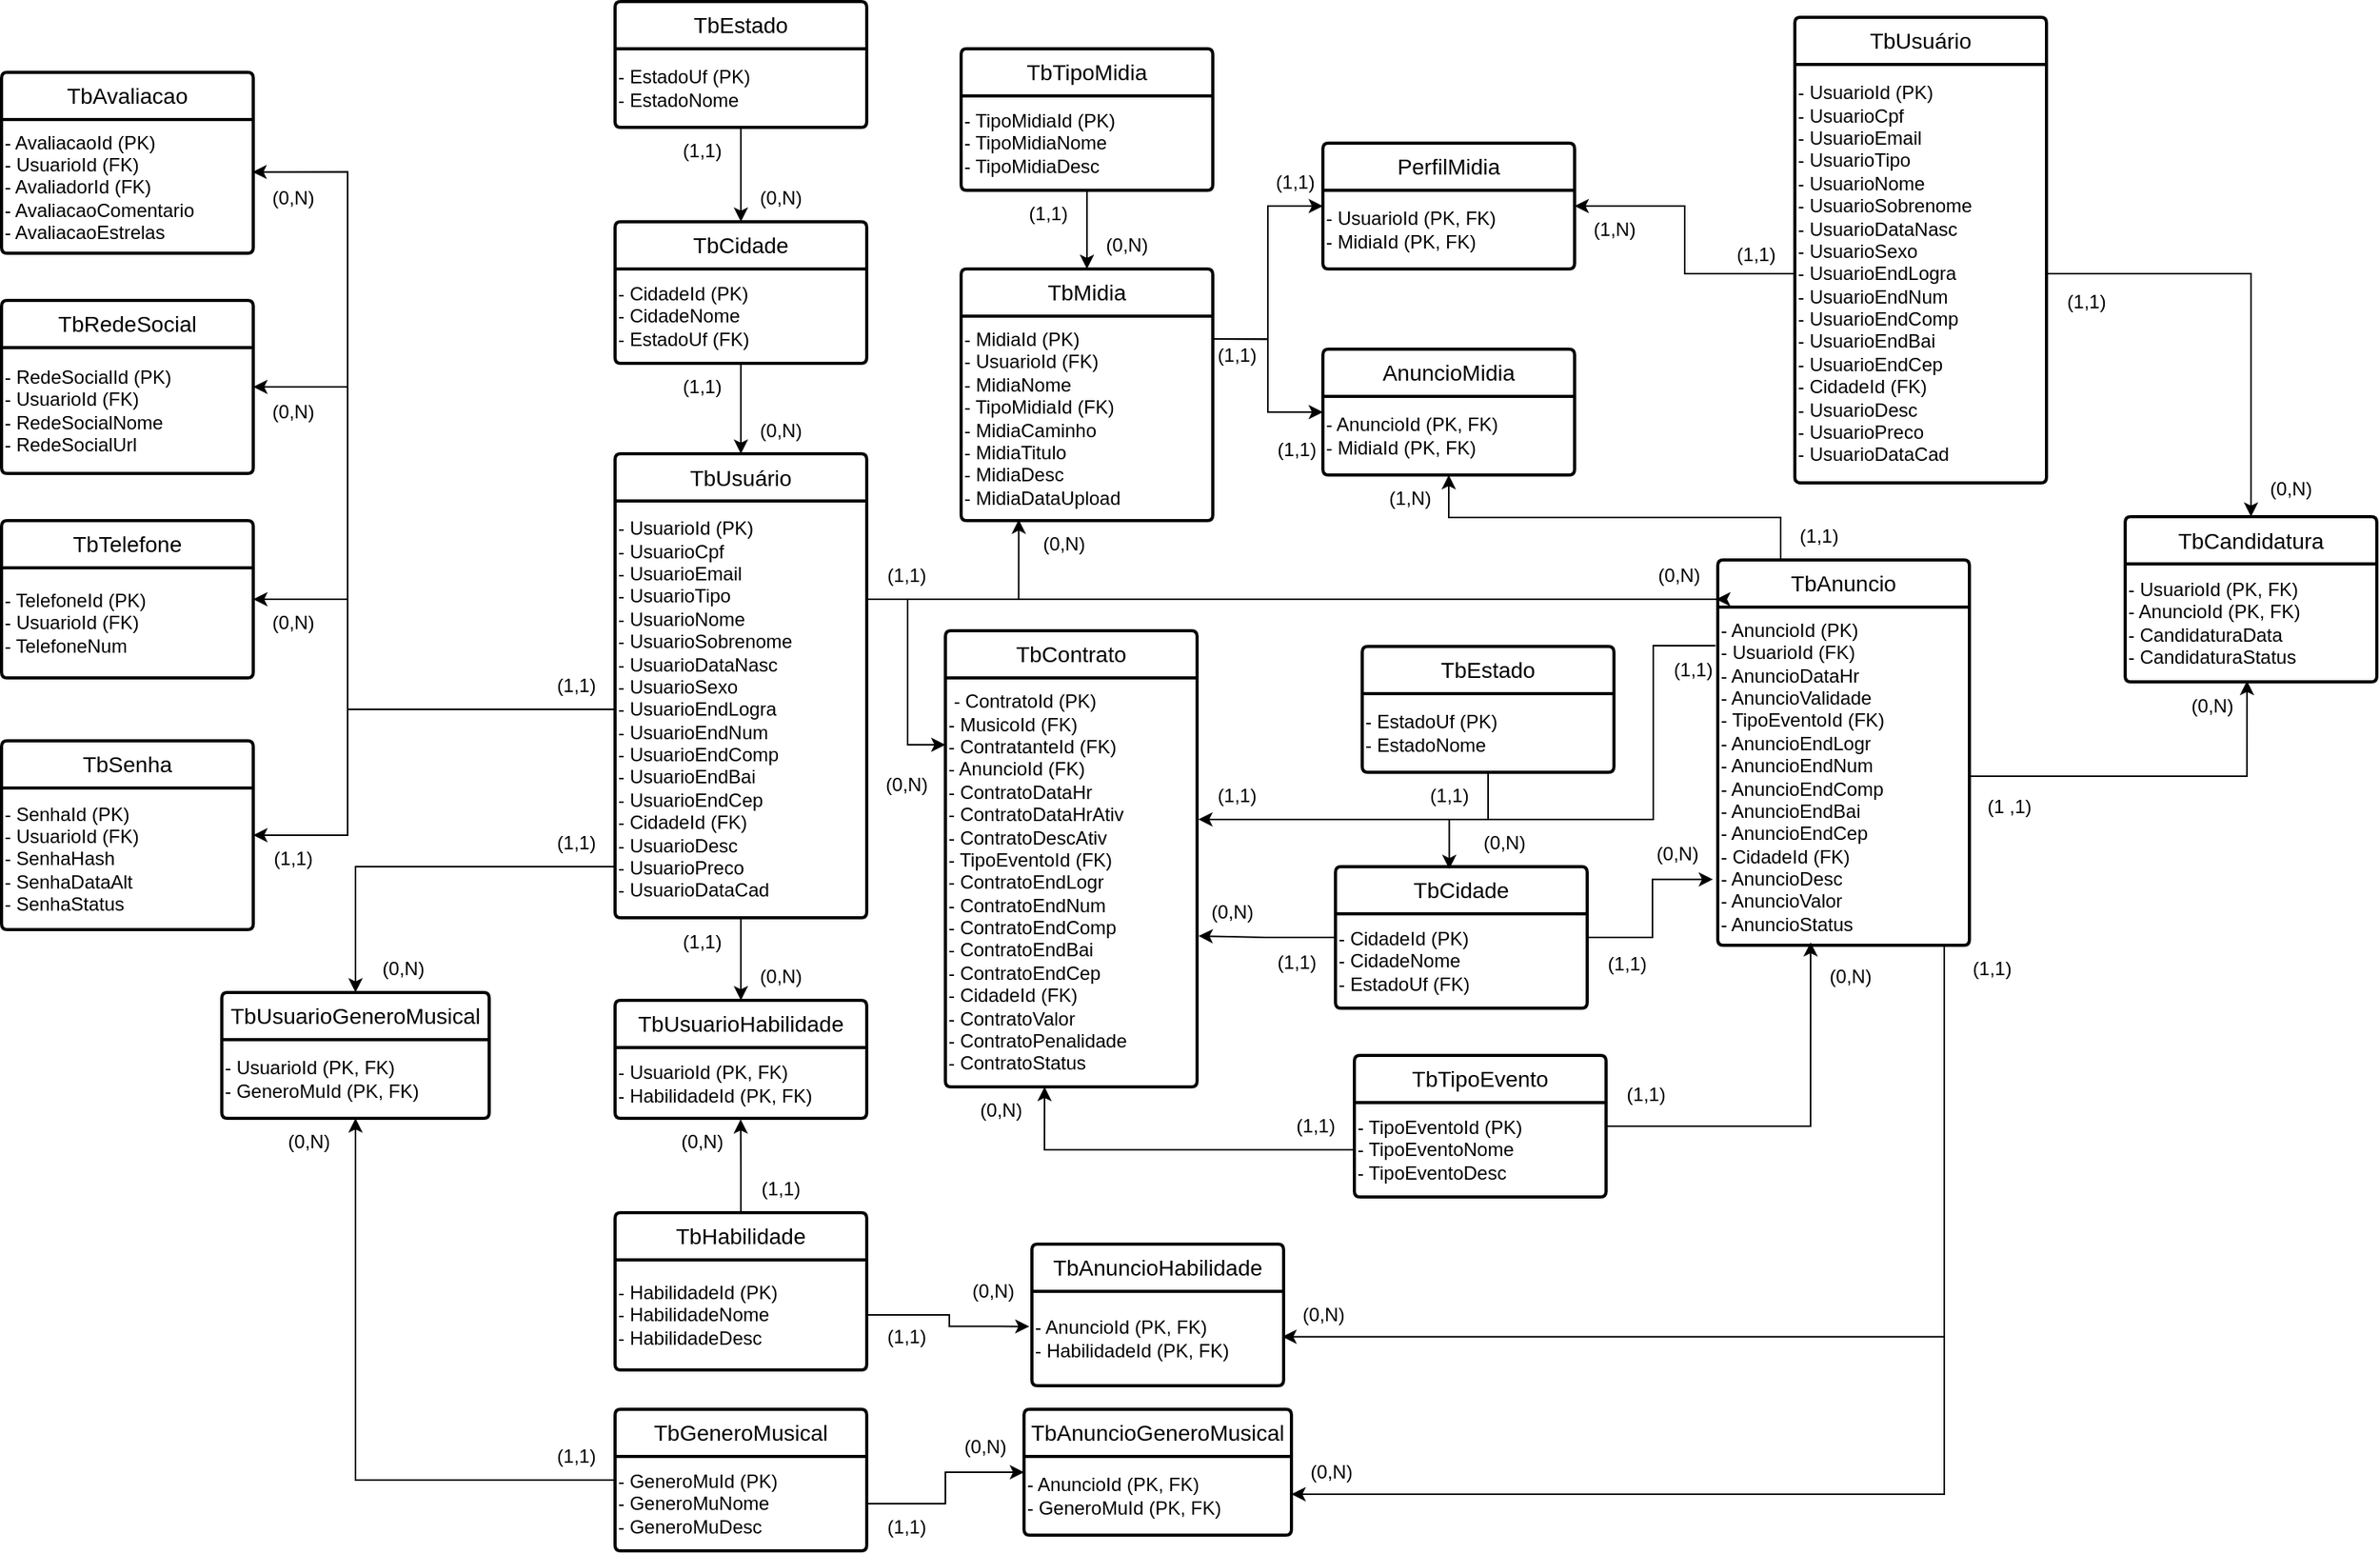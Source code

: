 <mxfile version="24.7.17">
  <diagram id="C5RBs43oDa-KdzZeNtuy" name="Page-1">
    <mxGraphModel dx="2780" dy="1218" grid="1" gridSize="10" guides="1" tooltips="1" connect="1" arrows="1" fold="1" page="1" pageScale="1" pageWidth="827" pageHeight="1169" math="0" shadow="0">
      <root>
        <mxCell id="WIyWlLk6GJQsqaUBKTNV-0" />
        <mxCell id="WIyWlLk6GJQsqaUBKTNV-1" parent="WIyWlLk6GJQsqaUBKTNV-0" />
        <mxCell id="g0T9W5ghNMHpebIkajyG-19" style="edgeStyle=orthogonalEdgeStyle;rounded=0;orthogonalLoop=1;jettySize=auto;html=1;entryX=1;entryY=0.5;entryDx=0;entryDy=0;" parent="WIyWlLk6GJQsqaUBKTNV-1" source="g0T9W5ghNMHpebIkajyG-0" target="g0T9W5ghNMHpebIkajyG-6" edge="1">
          <mxGeometry relative="1" as="geometry">
            <Array as="points">
              <mxPoint x="290" y="460" />
              <mxPoint x="290" y="255" />
            </Array>
          </mxGeometry>
        </mxCell>
        <mxCell id="g0T9W5ghNMHpebIkajyG-20" style="edgeStyle=orthogonalEdgeStyle;rounded=0;orthogonalLoop=1;jettySize=auto;html=1;entryX=1;entryY=0.5;entryDx=0;entryDy=0;" parent="WIyWlLk6GJQsqaUBKTNV-1" source="g0T9W5ghNMHpebIkajyG-0" target="g0T9W5ghNMHpebIkajyG-5" edge="1">
          <mxGeometry relative="1" as="geometry">
            <Array as="points">
              <mxPoint x="290" y="460" />
              <mxPoint x="290" y="390" />
            </Array>
          </mxGeometry>
        </mxCell>
        <mxCell id="g0T9W5ghNMHpebIkajyG-21" style="edgeStyle=orthogonalEdgeStyle;rounded=0;orthogonalLoop=1;jettySize=auto;html=1;entryX=1;entryY=0.5;entryDx=0;entryDy=0;" parent="WIyWlLk6GJQsqaUBKTNV-1" source="g0T9W5ghNMHpebIkajyG-0" target="g0T9W5ghNMHpebIkajyG-7" edge="1">
          <mxGeometry relative="1" as="geometry">
            <Array as="points">
              <mxPoint x="290" y="460" />
              <mxPoint x="290" y="540" />
            </Array>
          </mxGeometry>
        </mxCell>
        <mxCell id="g0T9W5ghNMHpebIkajyG-0" value="TbUsuário" style="swimlane;childLayout=stackLayout;horizontal=1;startSize=30;horizontalStack=0;rounded=1;fontSize=14;fontStyle=0;strokeWidth=2;resizeParent=0;resizeLast=1;shadow=0;dashed=0;align=center;arcSize=4;whiteSpace=wrap;html=1;" parent="WIyWlLk6GJQsqaUBKTNV-1" vertex="1">
          <mxGeometry x="460" y="297.5" width="160" height="295" as="geometry" />
        </mxCell>
        <mxCell id="g0T9W5ghNMHpebIkajyG-48" value="- UsuarioId (PK)&lt;div&gt;- UsuarioCpf&amp;nbsp;&lt;/div&gt;&lt;div&gt;- UsuarioEmail&lt;/div&gt;&lt;div&gt;- UsuarioTipo&lt;/div&gt;&lt;div&gt;- UsuarioNome&lt;/div&gt;&lt;div&gt;- UsuarioSobrenome&lt;/div&gt;&lt;div&gt;- UsuarioDataNasc&lt;/div&gt;&lt;div&gt;- UsuarioSexo&lt;/div&gt;&lt;div&gt;- UsuarioEndLogra&lt;/div&gt;&lt;div&gt;- UsuarioEndNum&lt;/div&gt;&lt;div&gt;- UsuarioEndComp&lt;/div&gt;&lt;div&gt;- UsuarioEndBai&lt;/div&gt;&lt;div&gt;- UsuarioEndCep&lt;/div&gt;&lt;div&gt;- CidadeId (FK)&lt;/div&gt;&lt;div&gt;- UsuarioDesc&lt;/div&gt;&lt;div&gt;- UsuarioPreco&lt;/div&gt;&lt;div&gt;- UsuarioDataCad&lt;/div&gt;" style="text;html=1;align=left;verticalAlign=middle;resizable=0;points=[];autosize=1;strokeColor=none;fillColor=none;" parent="g0T9W5ghNMHpebIkajyG-0" vertex="1">
          <mxGeometry y="30" width="160" height="265" as="geometry" />
        </mxCell>
        <mxCell id="g0T9W5ghNMHpebIkajyG-23" style="edgeStyle=orthogonalEdgeStyle;rounded=0;orthogonalLoop=1;jettySize=auto;html=1;entryX=0.5;entryY=0;entryDx=0;entryDy=0;" parent="WIyWlLk6GJQsqaUBKTNV-1" source="g0T9W5ghNMHpebIkajyG-3" target="g0T9W5ghNMHpebIkajyG-0" edge="1">
          <mxGeometry relative="1" as="geometry" />
        </mxCell>
        <mxCell id="g0T9W5ghNMHpebIkajyG-3" value="TbCidade" style="swimlane;childLayout=stackLayout;horizontal=1;startSize=30;horizontalStack=0;rounded=1;fontSize=14;fontStyle=0;strokeWidth=2;resizeParent=0;resizeLast=1;shadow=0;dashed=0;align=center;arcSize=4;whiteSpace=wrap;html=1;" parent="WIyWlLk6GJQsqaUBKTNV-1" vertex="1">
          <mxGeometry x="460" y="150" width="160" height="90" as="geometry" />
        </mxCell>
        <mxCell id="g0T9W5ghNMHpebIkajyG-50" value="- CidadeId (PK)&lt;div&gt;- CidadeNome&lt;/div&gt;&lt;div&gt;- EstadoUf (FK)&lt;/div&gt;" style="text;html=1;align=left;verticalAlign=middle;resizable=0;points=[];autosize=1;strokeColor=none;fillColor=none;" parent="g0T9W5ghNMHpebIkajyG-3" vertex="1">
          <mxGeometry y="30" width="160" height="60" as="geometry" />
        </mxCell>
        <mxCell id="g0T9W5ghNMHpebIkajyG-24" style="edgeStyle=orthogonalEdgeStyle;rounded=0;orthogonalLoop=1;jettySize=auto;html=1;entryX=0.5;entryY=0;entryDx=0;entryDy=0;" parent="WIyWlLk6GJQsqaUBKTNV-1" source="g0T9W5ghNMHpebIkajyG-4" target="g0T9W5ghNMHpebIkajyG-3" edge="1">
          <mxGeometry relative="1" as="geometry" />
        </mxCell>
        <mxCell id="g0T9W5ghNMHpebIkajyG-4" value="TbEstado" style="swimlane;childLayout=stackLayout;horizontal=1;startSize=30;horizontalStack=0;rounded=1;fontSize=14;fontStyle=0;strokeWidth=2;resizeParent=0;resizeLast=1;shadow=0;dashed=0;align=center;arcSize=4;whiteSpace=wrap;html=1;" parent="WIyWlLk6GJQsqaUBKTNV-1" vertex="1">
          <mxGeometry x="460" y="10" width="160" height="80" as="geometry" />
        </mxCell>
        <mxCell id="g0T9W5ghNMHpebIkajyG-49" value="- EstadoUf (PK)&lt;div&gt;- EstadoNome&lt;/div&gt;" style="text;html=1;align=left;verticalAlign=middle;resizable=0;points=[];autosize=1;strokeColor=none;fillColor=none;" parent="g0T9W5ghNMHpebIkajyG-4" vertex="1">
          <mxGeometry y="30" width="160" height="50" as="geometry" />
        </mxCell>
        <mxCell id="g0T9W5ghNMHpebIkajyG-5" value="TbTelefone" style="swimlane;childLayout=stackLayout;horizontal=1;startSize=30;horizontalStack=0;rounded=1;fontSize=14;fontStyle=0;strokeWidth=2;resizeParent=0;resizeLast=1;shadow=0;dashed=0;align=center;arcSize=4;whiteSpace=wrap;html=1;" parent="WIyWlLk6GJQsqaUBKTNV-1" vertex="1">
          <mxGeometry x="70" y="340" width="160" height="100" as="geometry" />
        </mxCell>
        <mxCell id="g0T9W5ghNMHpebIkajyG-52" value="- TelefoneId (PK)&lt;div&gt;- UsuarioId (FK)&lt;/div&gt;&lt;div&gt;- TelefoneNum&lt;/div&gt;" style="text;html=1;align=left;verticalAlign=middle;resizable=0;points=[];autosize=1;strokeColor=none;fillColor=none;" parent="g0T9W5ghNMHpebIkajyG-5" vertex="1">
          <mxGeometry y="30" width="160" height="70" as="geometry" />
        </mxCell>
        <mxCell id="g0T9W5ghNMHpebIkajyG-6" value="TbRedeSocial" style="swimlane;childLayout=stackLayout;horizontal=1;startSize=30;horizontalStack=0;rounded=1;fontSize=14;fontStyle=0;strokeWidth=2;resizeParent=0;resizeLast=1;shadow=0;dashed=0;align=center;arcSize=4;whiteSpace=wrap;html=1;" parent="WIyWlLk6GJQsqaUBKTNV-1" vertex="1">
          <mxGeometry x="70" y="200" width="160" height="110" as="geometry" />
        </mxCell>
        <mxCell id="g0T9W5ghNMHpebIkajyG-53" value="- RedeSocialId (PK)&lt;div&gt;- UsuarioId (FK)&lt;/div&gt;&lt;div&gt;- RedeSocialNome&lt;/div&gt;&lt;div&gt;- RedeSocialUrl&lt;/div&gt;" style="text;html=1;align=left;verticalAlign=middle;resizable=0;points=[];autosize=1;strokeColor=none;fillColor=none;" parent="g0T9W5ghNMHpebIkajyG-6" vertex="1">
          <mxGeometry y="30" width="160" height="80" as="geometry" />
        </mxCell>
        <mxCell id="g0T9W5ghNMHpebIkajyG-7" value="TbSenha" style="swimlane;childLayout=stackLayout;horizontal=1;startSize=30;horizontalStack=0;rounded=1;fontSize=14;fontStyle=0;strokeWidth=2;resizeParent=0;resizeLast=1;shadow=0;dashed=0;align=center;arcSize=4;whiteSpace=wrap;html=1;" parent="WIyWlLk6GJQsqaUBKTNV-1" vertex="1">
          <mxGeometry x="70" y="480" width="160" height="120" as="geometry" />
        </mxCell>
        <mxCell id="g0T9W5ghNMHpebIkajyG-51" value="- SenhaId (PK)&lt;div&gt;- UsuarioId (FK)&lt;/div&gt;&lt;div&gt;- SenhaHash&lt;/div&gt;&lt;div&gt;- SenhaDataAlt&lt;/div&gt;&lt;div&gt;- SenhaStatus&lt;/div&gt;" style="text;html=1;align=left;verticalAlign=middle;resizable=0;points=[];autosize=1;strokeColor=none;fillColor=none;" parent="g0T9W5ghNMHpebIkajyG-7" vertex="1">
          <mxGeometry y="30" width="160" height="90" as="geometry" />
        </mxCell>
        <mxCell id="g0T9W5ghNMHpebIkajyG-8" value="TbHabilidade" style="swimlane;childLayout=stackLayout;horizontal=1;startSize=30;horizontalStack=0;rounded=1;fontSize=14;fontStyle=0;strokeWidth=2;resizeParent=0;resizeLast=1;shadow=0;dashed=0;align=center;arcSize=4;whiteSpace=wrap;html=1;" parent="WIyWlLk6GJQsqaUBKTNV-1" vertex="1">
          <mxGeometry x="460" y="780" width="160" height="100" as="geometry" />
        </mxCell>
        <mxCell id="g0T9W5ghNMHpebIkajyG-54" value="- HabilidadeId (PK)&lt;div&gt;- HabilidadeNome&lt;/div&gt;&lt;div&gt;- HabilidadeDesc&lt;/div&gt;" style="text;html=1;align=left;verticalAlign=middle;resizable=0;points=[];autosize=1;strokeColor=none;fillColor=none;" parent="g0T9W5ghNMHpebIkajyG-8" vertex="1">
          <mxGeometry y="30" width="160" height="70" as="geometry" />
        </mxCell>
        <mxCell id="g0T9W5ghNMHpebIkajyG-9" value="TbUsuarioHabilidade" style="swimlane;childLayout=stackLayout;horizontal=1;startSize=30;horizontalStack=0;rounded=1;fontSize=14;fontStyle=0;strokeWidth=2;resizeParent=0;resizeLast=1;shadow=0;dashed=0;align=center;arcSize=4;whiteSpace=wrap;html=1;" parent="WIyWlLk6GJQsqaUBKTNV-1" vertex="1">
          <mxGeometry x="460" y="645" width="160" height="75" as="geometry" />
        </mxCell>
        <mxCell id="g0T9W5ghNMHpebIkajyG-55" value="- UsuarioId (PK, FK)&lt;div&gt;- HabilidadeId (PK, FK)&lt;/div&gt;" style="text;html=1;align=left;verticalAlign=middle;resizable=0;points=[];autosize=1;strokeColor=none;fillColor=none;" parent="g0T9W5ghNMHpebIkajyG-9" vertex="1">
          <mxGeometry y="30" width="160" height="45" as="geometry" />
        </mxCell>
        <mxCell id="g0T9W5ghNMHpebIkajyG-10" value="TbUsuarioGeneroMusical" style="swimlane;childLayout=stackLayout;horizontal=1;startSize=30;horizontalStack=0;rounded=1;fontSize=14;fontStyle=0;strokeWidth=2;resizeParent=0;resizeLast=1;shadow=0;dashed=0;align=center;arcSize=4;whiteSpace=wrap;html=1;" parent="WIyWlLk6GJQsqaUBKTNV-1" vertex="1">
          <mxGeometry x="210" y="640" width="170" height="80" as="geometry" />
        </mxCell>
        <mxCell id="g0T9W5ghNMHpebIkajyG-58" value="- UsuarioId (PK, FK)&lt;div&gt;- GeneroMuId (PK, FK)&lt;/div&gt;" style="text;html=1;align=left;verticalAlign=middle;resizable=0;points=[];autosize=1;strokeColor=none;fillColor=none;" parent="g0T9W5ghNMHpebIkajyG-10" vertex="1">
          <mxGeometry y="30" width="170" height="50" as="geometry" />
        </mxCell>
        <mxCell id="g0T9W5ghNMHpebIkajyG-32" style="edgeStyle=orthogonalEdgeStyle;rounded=0;orthogonalLoop=1;jettySize=auto;html=1;entryX=0.5;entryY=1;entryDx=0;entryDy=0;" parent="WIyWlLk6GJQsqaUBKTNV-1" source="g0T9W5ghNMHpebIkajyG-12" target="g0T9W5ghNMHpebIkajyG-10" edge="1">
          <mxGeometry relative="1" as="geometry" />
        </mxCell>
        <mxCell id="g0T9W5ghNMHpebIkajyG-12" value="TbGeneroMusical" style="swimlane;childLayout=stackLayout;horizontal=1;startSize=30;horizontalStack=0;rounded=1;fontSize=14;fontStyle=0;strokeWidth=2;resizeParent=0;resizeLast=1;shadow=0;dashed=0;align=center;arcSize=4;whiteSpace=wrap;html=1;" parent="WIyWlLk6GJQsqaUBKTNV-1" vertex="1">
          <mxGeometry x="460" y="905" width="160" height="90" as="geometry" />
        </mxCell>
        <mxCell id="g0T9W5ghNMHpebIkajyG-57" value="- GeneroMuId (PK)&lt;div&gt;- GeneroMuNome&lt;/div&gt;&lt;div&gt;- GeneroMuDesc&lt;/div&gt;" style="text;html=1;align=left;verticalAlign=middle;resizable=0;points=[];autosize=1;strokeColor=none;fillColor=none;" parent="g0T9W5ghNMHpebIkajyG-12" vertex="1">
          <mxGeometry y="30" width="160" height="60" as="geometry" />
        </mxCell>
        <mxCell id="g0T9W5ghNMHpebIkajyG-27" style="edgeStyle=orthogonalEdgeStyle;rounded=0;orthogonalLoop=1;jettySize=auto;html=1;entryX=0.5;entryY=1;entryDx=0;entryDy=0;exitX=0.25;exitY=0;exitDx=0;exitDy=0;" parent="WIyWlLk6GJQsqaUBKTNV-1" source="g0T9W5ghNMHpebIkajyG-13" target="g0T9W5ghNMHpebIkajyG-18" edge="1">
          <mxGeometry relative="1" as="geometry" />
        </mxCell>
        <mxCell id="g0T9W5ghNMHpebIkajyG-13" value="TbAnuncio" style="swimlane;childLayout=stackLayout;horizontal=1;startSize=30;horizontalStack=0;rounded=1;fontSize=14;fontStyle=0;strokeWidth=2;resizeParent=0;resizeLast=1;shadow=0;dashed=0;align=center;arcSize=4;whiteSpace=wrap;html=1;" parent="WIyWlLk6GJQsqaUBKTNV-1" vertex="1">
          <mxGeometry x="1161" y="365" width="160" height="245" as="geometry" />
        </mxCell>
        <mxCell id="g0T9W5ghNMHpebIkajyG-61" value="- AnuncioId (PK)&lt;div&gt;- UsuarioId (FK)&lt;/div&gt;&lt;div&gt;- AnuncioDataHr&lt;/div&gt;&lt;div&gt;- AnuncioValidade&lt;/div&gt;&lt;div&gt;- TipoEventoId (FK)&lt;/div&gt;&lt;div&gt;- AnuncioEndLogr&lt;/div&gt;&lt;div&gt;- AnuncioEndNum&lt;/div&gt;&lt;div&gt;- AnuncioEndComp&lt;/div&gt;&lt;div&gt;- AnuncioEndBai&lt;/div&gt;&lt;div&gt;- AnuncioEndCep&lt;/div&gt;&lt;div&gt;- CidadeId (FK)&lt;/div&gt;&lt;div&gt;- AnuncioDesc&lt;/div&gt;&lt;div&gt;- AnuncioValor&lt;/div&gt;&lt;div&gt;- AnuncioStatus&lt;/div&gt;" style="text;html=1;align=left;verticalAlign=middle;resizable=0;points=[];autosize=1;strokeColor=none;fillColor=none;" parent="g0T9W5ghNMHpebIkajyG-13" vertex="1">
          <mxGeometry y="30" width="160" height="215" as="geometry" />
        </mxCell>
        <mxCell id="g0T9W5ghNMHpebIkajyG-15" value="TbTipoEvento" style="swimlane;childLayout=stackLayout;horizontal=1;startSize=30;horizontalStack=0;rounded=1;fontSize=14;fontStyle=0;strokeWidth=2;resizeParent=0;resizeLast=1;shadow=0;dashed=0;align=center;arcSize=4;whiteSpace=wrap;html=1;" parent="WIyWlLk6GJQsqaUBKTNV-1" vertex="1">
          <mxGeometry x="930" y="680" width="160" height="90" as="geometry" />
        </mxCell>
        <mxCell id="g0T9W5ghNMHpebIkajyG-60" value="- TipoEventoId (PK)&lt;div&gt;- TipoEventoNome&lt;/div&gt;&lt;div&gt;- TipoEventoDesc&amp;nbsp;&lt;/div&gt;" style="text;html=1;align=left;verticalAlign=middle;resizable=0;points=[];autosize=1;strokeColor=none;fillColor=none;" parent="g0T9W5ghNMHpebIkajyG-15" vertex="1">
          <mxGeometry y="30" width="160" height="60" as="geometry" />
        </mxCell>
        <mxCell id="g0T9W5ghNMHpebIkajyG-28" style="edgeStyle=orthogonalEdgeStyle;rounded=0;orthogonalLoop=1;jettySize=auto;html=1;entryX=0;entryY=0.5;entryDx=0;entryDy=0;exitX=1.002;exitY=0.112;exitDx=0;exitDy=0;exitPerimeter=0;" parent="WIyWlLk6GJQsqaUBKTNV-1" source="g0T9W5ghNMHpebIkajyG-90" target="g0T9W5ghNMHpebIkajyG-17" edge="1">
          <mxGeometry relative="1" as="geometry" />
        </mxCell>
        <mxCell id="g0T9W5ghNMHpebIkajyG-29" style="edgeStyle=orthogonalEdgeStyle;rounded=0;orthogonalLoop=1;jettySize=auto;html=1;entryX=0;entryY=0.5;entryDx=0;entryDy=0;exitX=0.995;exitY=0.112;exitDx=0;exitDy=0;exitPerimeter=0;" parent="WIyWlLk6GJQsqaUBKTNV-1" source="g0T9W5ghNMHpebIkajyG-90" target="g0T9W5ghNMHpebIkajyG-18" edge="1">
          <mxGeometry relative="1" as="geometry" />
        </mxCell>
        <mxCell id="g0T9W5ghNMHpebIkajyG-16" value="TbMidia" style="swimlane;childLayout=stackLayout;horizontal=1;startSize=30;horizontalStack=0;rounded=1;fontSize=14;fontStyle=0;strokeWidth=2;resizeParent=0;resizeLast=1;shadow=0;dashed=0;align=center;arcSize=4;whiteSpace=wrap;html=1;" parent="WIyWlLk6GJQsqaUBKTNV-1" vertex="1">
          <mxGeometry x="680" y="180" width="160" height="160" as="geometry" />
        </mxCell>
        <mxCell id="g0T9W5ghNMHpebIkajyG-90" value="- MidiaId (PK)&lt;div&gt;- UsuarioId (FK)&lt;br&gt;&lt;div&gt;- MidiaNome&lt;/div&gt;&lt;div&gt;- TipoMidiaId (FK)&lt;/div&gt;&lt;div&gt;- MidiaCaminho&lt;/div&gt;&lt;div&gt;- MidiaTitulo&lt;/div&gt;&lt;div&gt;- MidiaDesc&lt;/div&gt;&lt;div&gt;- MidiaDataUpload&lt;/div&gt;&lt;/div&gt;" style="text;html=1;align=left;verticalAlign=middle;resizable=0;points=[];autosize=1;strokeColor=none;fillColor=none;" parent="g0T9W5ghNMHpebIkajyG-16" vertex="1">
          <mxGeometry y="30" width="160" height="130" as="geometry" />
        </mxCell>
        <mxCell id="g0T9W5ghNMHpebIkajyG-17" value="PerfilMidia" style="swimlane;childLayout=stackLayout;horizontal=1;startSize=30;horizontalStack=0;rounded=1;fontSize=14;fontStyle=0;strokeWidth=2;resizeParent=0;resizeLast=1;shadow=0;dashed=0;align=center;arcSize=4;whiteSpace=wrap;html=1;" parent="WIyWlLk6GJQsqaUBKTNV-1" vertex="1">
          <mxGeometry x="910" y="100" width="160" height="80" as="geometry" />
        </mxCell>
        <mxCell id="g0T9W5ghNMHpebIkajyG-97" value="- UsuarioId (PK, FK)&lt;div&gt;- MidiaId (PK, FK)&lt;/div&gt;" style="text;html=1;align=left;verticalAlign=middle;resizable=0;points=[];autosize=1;strokeColor=none;fillColor=none;" parent="g0T9W5ghNMHpebIkajyG-17" vertex="1">
          <mxGeometry y="30" width="160" height="50" as="geometry" />
        </mxCell>
        <mxCell id="g0T9W5ghNMHpebIkajyG-18" value="AnuncioMidia" style="swimlane;childLayout=stackLayout;horizontal=1;startSize=30;horizontalStack=0;rounded=1;fontSize=14;fontStyle=0;strokeWidth=2;resizeParent=0;resizeLast=1;shadow=0;dashed=0;align=center;arcSize=4;whiteSpace=wrap;html=1;" parent="WIyWlLk6GJQsqaUBKTNV-1" vertex="1">
          <mxGeometry x="910" y="231" width="160" height="80" as="geometry" />
        </mxCell>
        <mxCell id="g0T9W5ghNMHpebIkajyG-98" value="- AnuncioId (PK, FK)&lt;div&gt;- MidiaId (PK, FK)&lt;/div&gt;" style="text;html=1;align=left;verticalAlign=middle;resizable=0;points=[];autosize=1;strokeColor=none;fillColor=none;" parent="g0T9W5ghNMHpebIkajyG-18" vertex="1">
          <mxGeometry y="30" width="160" height="50" as="geometry" />
        </mxCell>
        <mxCell id="g0T9W5ghNMHpebIkajyG-66" value="TbAnuncioHabilidade" style="swimlane;childLayout=stackLayout;horizontal=1;startSize=30;horizontalStack=0;rounded=1;fontSize=14;fontStyle=0;strokeWidth=2;resizeParent=0;resizeLast=1;shadow=0;dashed=0;align=center;arcSize=4;whiteSpace=wrap;html=1;" parent="WIyWlLk6GJQsqaUBKTNV-1" vertex="1">
          <mxGeometry x="725" y="800" width="160" height="90" as="geometry" />
        </mxCell>
        <mxCell id="g0T9W5ghNMHpebIkajyG-67" value="- AnuncioId (PK, FK)&lt;div&gt;- HabilidadeId (PK, FK)&lt;/div&gt;" style="text;html=1;align=left;verticalAlign=middle;resizable=0;points=[];autosize=1;strokeColor=none;fillColor=none;" parent="g0T9W5ghNMHpebIkajyG-66" vertex="1">
          <mxGeometry y="30" width="160" height="60" as="geometry" />
        </mxCell>
        <mxCell id="g0T9W5ghNMHpebIkajyG-68" value="TbAnuncioGeneroMusical" style="swimlane;childLayout=stackLayout;horizontal=1;startSize=30;horizontalStack=0;rounded=1;fontSize=14;fontStyle=0;strokeWidth=2;resizeParent=0;resizeLast=1;shadow=0;dashed=0;align=center;arcSize=4;whiteSpace=wrap;html=1;" parent="WIyWlLk6GJQsqaUBKTNV-1" vertex="1">
          <mxGeometry x="720" y="905" width="170" height="80" as="geometry" />
        </mxCell>
        <mxCell id="g0T9W5ghNMHpebIkajyG-69" value="- AnuncioId (PK, FK)&lt;div&gt;- GeneroMuId (PK, FK)&lt;/div&gt;" style="text;html=1;align=left;verticalAlign=middle;resizable=0;points=[];autosize=1;strokeColor=none;fillColor=none;" parent="g0T9W5ghNMHpebIkajyG-68" vertex="1">
          <mxGeometry y="30" width="170" height="50" as="geometry" />
        </mxCell>
        <mxCell id="g0T9W5ghNMHpebIkajyG-73" style="edgeStyle=orthogonalEdgeStyle;rounded=0;orthogonalLoop=1;jettySize=auto;html=1;entryX=0.499;entryY=1.014;entryDx=0;entryDy=0;entryPerimeter=0;" parent="WIyWlLk6GJQsqaUBKTNV-1" source="g0T9W5ghNMHpebIkajyG-8" target="g0T9W5ghNMHpebIkajyG-55" edge="1">
          <mxGeometry relative="1" as="geometry" />
        </mxCell>
        <mxCell id="g0T9W5ghNMHpebIkajyG-76" value="TbContrato" style="swimlane;childLayout=stackLayout;horizontal=1;startSize=30;horizontalStack=0;rounded=1;fontSize=14;fontStyle=0;strokeWidth=2;resizeParent=0;resizeLast=1;shadow=0;dashed=0;align=center;arcSize=4;whiteSpace=wrap;html=1;" parent="WIyWlLk6GJQsqaUBKTNV-1" vertex="1">
          <mxGeometry x="670" y="410" width="160" height="290" as="geometry" />
        </mxCell>
        <mxCell id="g0T9W5ghNMHpebIkajyG-86" value="&amp;nbsp;- ContratoId (PK)&lt;div&gt;- MusicoId (FK)&lt;/div&gt;&lt;div&gt;- ContratanteId (FK)&lt;/div&gt;&lt;div&gt;- AnuncioId (FK)&lt;/div&gt;&lt;div&gt;- ContratoDataHr&lt;/div&gt;&lt;div&gt;- ContratoDataHrAtiv&lt;/div&gt;&lt;div&gt;- ContratoDescAtiv&lt;/div&gt;&lt;div&gt;- TipoEventoId (FK)&lt;/div&gt;&lt;div&gt;- ContratoEndLogr&lt;/div&gt;&lt;div&gt;- ContratoEndNum&lt;/div&gt;&lt;div&gt;- ContratoEndComp&lt;/div&gt;&lt;div&gt;- ContratoEndBai&lt;/div&gt;&lt;div&gt;- ContratoEndCep&lt;/div&gt;&lt;div&gt;- CidadeId (FK)&lt;/div&gt;&lt;div&gt;- ContratoValor&lt;/div&gt;&lt;div&gt;- ContratoPenalidade&lt;/div&gt;&lt;div&gt;- ContratoStatus&lt;/div&gt;" style="text;html=1;align=left;verticalAlign=middle;resizable=0;points=[];autosize=1;strokeColor=none;fillColor=none;" parent="g0T9W5ghNMHpebIkajyG-76" vertex="1">
          <mxGeometry y="30" width="160" height="260" as="geometry" />
        </mxCell>
        <mxCell id="g0T9W5ghNMHpebIkajyG-79" style="edgeStyle=orthogonalEdgeStyle;rounded=0;orthogonalLoop=1;jettySize=auto;html=1;entryX=-0.01;entryY=0.372;entryDx=0;entryDy=0;entryPerimeter=0;" parent="WIyWlLk6GJQsqaUBKTNV-1" source="g0T9W5ghNMHpebIkajyG-54" target="g0T9W5ghNMHpebIkajyG-67" edge="1">
          <mxGeometry relative="1" as="geometry" />
        </mxCell>
        <mxCell id="g0T9W5ghNMHpebIkajyG-80" style="edgeStyle=orthogonalEdgeStyle;rounded=0;orthogonalLoop=1;jettySize=auto;html=1;entryX=0;entryY=0.5;entryDx=0;entryDy=0;" parent="WIyWlLk6GJQsqaUBKTNV-1" source="g0T9W5ghNMHpebIkajyG-57" target="g0T9W5ghNMHpebIkajyG-68" edge="1">
          <mxGeometry relative="1" as="geometry" />
        </mxCell>
        <mxCell id="g0T9W5ghNMHpebIkajyG-82" style="edgeStyle=orthogonalEdgeStyle;rounded=0;orthogonalLoop=1;jettySize=auto;html=1;entryX=1;entryY=0.48;entryDx=0;entryDy=0;entryPerimeter=0;exitX=0.9;exitY=1;exitDx=0;exitDy=0;exitPerimeter=0;" parent="WIyWlLk6GJQsqaUBKTNV-1" source="g0T9W5ghNMHpebIkajyG-61" target="g0T9W5ghNMHpebIkajyG-69" edge="1">
          <mxGeometry relative="1" as="geometry" />
        </mxCell>
        <mxCell id="g0T9W5ghNMHpebIkajyG-84" style="edgeStyle=orthogonalEdgeStyle;rounded=0;orthogonalLoop=1;jettySize=auto;html=1;entryX=0.5;entryY=0;entryDx=0;entryDy=0;" parent="WIyWlLk6GJQsqaUBKTNV-1" source="g0T9W5ghNMHpebIkajyG-48" target="g0T9W5ghNMHpebIkajyG-9" edge="1">
          <mxGeometry relative="1" as="geometry" />
        </mxCell>
        <mxCell id="g0T9W5ghNMHpebIkajyG-89" style="edgeStyle=orthogonalEdgeStyle;rounded=0;orthogonalLoop=1;jettySize=auto;html=1;entryX=0.5;entryY=0;entryDx=0;entryDy=0;" parent="WIyWlLk6GJQsqaUBKTNV-1" source="g0T9W5ghNMHpebIkajyG-48" target="g0T9W5ghNMHpebIkajyG-10" edge="1">
          <mxGeometry relative="1" as="geometry">
            <Array as="points">
              <mxPoint x="295" y="560" />
            </Array>
          </mxGeometry>
        </mxCell>
        <mxCell id="g0T9W5ghNMHpebIkajyG-92" style="edgeStyle=orthogonalEdgeStyle;rounded=0;orthogonalLoop=1;jettySize=auto;html=1;" parent="WIyWlLk6GJQsqaUBKTNV-1" source="g0T9W5ghNMHpebIkajyG-91" target="g0T9W5ghNMHpebIkajyG-16" edge="1">
          <mxGeometry relative="1" as="geometry" />
        </mxCell>
        <mxCell id="g0T9W5ghNMHpebIkajyG-91" value="TbTipoMidia" style="swimlane;childLayout=stackLayout;horizontal=1;startSize=30;horizontalStack=0;rounded=1;fontSize=14;fontStyle=0;strokeWidth=2;resizeParent=0;resizeLast=1;shadow=0;dashed=0;align=center;arcSize=4;whiteSpace=wrap;html=1;" parent="WIyWlLk6GJQsqaUBKTNV-1" vertex="1">
          <mxGeometry x="680" y="40" width="160" height="90" as="geometry" />
        </mxCell>
        <mxCell id="g0T9W5ghNMHpebIkajyG-93" value="- TipoMidiaId (PK)&lt;div&gt;- TipoMidiaNome&lt;/div&gt;&lt;div&gt;- TipoMidiaDesc&lt;/div&gt;" style="text;html=1;align=left;verticalAlign=middle;resizable=0;points=[];autosize=1;strokeColor=none;fillColor=none;" parent="g0T9W5ghNMHpebIkajyG-91" vertex="1">
          <mxGeometry y="30" width="160" height="60" as="geometry" />
        </mxCell>
        <mxCell id="yz2e9MGb9dOM7ltvJFuC-0" value="(1,1)" style="text;html=1;align=center;verticalAlign=middle;resizable=0;points=[];autosize=1;strokeColor=none;fillColor=none;" parent="WIyWlLk6GJQsqaUBKTNV-1" vertex="1">
          <mxGeometry x="490" y="240" width="50" height="30" as="geometry" />
        </mxCell>
        <mxCell id="yz2e9MGb9dOM7ltvJFuC-1" value="(0,N)" style="text;html=1;align=center;verticalAlign=middle;resizable=0;points=[];autosize=1;strokeColor=none;fillColor=none;" parent="WIyWlLk6GJQsqaUBKTNV-1" vertex="1">
          <mxGeometry x="540" y="267.5" width="50" height="30" as="geometry" />
        </mxCell>
        <mxCell id="yz2e9MGb9dOM7ltvJFuC-2" value="(1,1)" style="text;html=1;align=center;verticalAlign=middle;resizable=0;points=[];autosize=1;strokeColor=none;fillColor=none;" parent="WIyWlLk6GJQsqaUBKTNV-1" vertex="1">
          <mxGeometry x="490" y="90" width="50" height="30" as="geometry" />
        </mxCell>
        <mxCell id="yz2e9MGb9dOM7ltvJFuC-3" value="(0,N)" style="text;html=1;align=center;verticalAlign=middle;resizable=0;points=[];autosize=1;strokeColor=none;fillColor=none;" parent="WIyWlLk6GJQsqaUBKTNV-1" vertex="1">
          <mxGeometry x="540" y="120" width="50" height="30" as="geometry" />
        </mxCell>
        <mxCell id="yz2e9MGb9dOM7ltvJFuC-4" value="(1,1)" style="text;html=1;align=center;verticalAlign=middle;resizable=0;points=[];autosize=1;strokeColor=none;fillColor=none;" parent="WIyWlLk6GJQsqaUBKTNV-1" vertex="1">
          <mxGeometry x="410" y="430" width="50" height="30" as="geometry" />
        </mxCell>
        <mxCell id="yz2e9MGb9dOM7ltvJFuC-5" value="(1,1)" style="text;html=1;align=center;verticalAlign=middle;resizable=0;points=[];autosize=1;strokeColor=none;fillColor=none;" parent="WIyWlLk6GJQsqaUBKTNV-1" vertex="1">
          <mxGeometry x="230" y="540" width="50" height="30" as="geometry" />
        </mxCell>
        <mxCell id="yz2e9MGb9dOM7ltvJFuC-6" value="(0,N)" style="text;html=1;align=center;verticalAlign=middle;resizable=0;points=[];autosize=1;strokeColor=none;fillColor=none;" parent="WIyWlLk6GJQsqaUBKTNV-1" vertex="1">
          <mxGeometry x="230" y="390" width="50" height="30" as="geometry" />
        </mxCell>
        <mxCell id="yz2e9MGb9dOM7ltvJFuC-7" value="(0,N)" style="text;html=1;align=center;verticalAlign=middle;resizable=0;points=[];autosize=1;strokeColor=none;fillColor=none;" parent="WIyWlLk6GJQsqaUBKTNV-1" vertex="1">
          <mxGeometry x="230" y="256" width="50" height="30" as="geometry" />
        </mxCell>
        <mxCell id="yz2e9MGb9dOM7ltvJFuC-8" value="(0,N)" style="text;html=1;align=center;verticalAlign=middle;resizable=0;points=[];autosize=1;strokeColor=none;fillColor=none;" parent="WIyWlLk6GJQsqaUBKTNV-1" vertex="1">
          <mxGeometry x="720" y="340" width="50" height="30" as="geometry" />
        </mxCell>
        <mxCell id="yz2e9MGb9dOM7ltvJFuC-9" value="(1,1)" style="text;html=1;align=center;verticalAlign=middle;resizable=0;points=[];autosize=1;strokeColor=none;fillColor=none;" parent="WIyWlLk6GJQsqaUBKTNV-1" vertex="1">
          <mxGeometry x="620" y="360" width="50" height="30" as="geometry" />
        </mxCell>
        <mxCell id="yz2e9MGb9dOM7ltvJFuC-10" value="(1,1)" style="text;html=1;align=center;verticalAlign=middle;resizable=0;points=[];autosize=1;strokeColor=none;fillColor=none;" parent="WIyWlLk6GJQsqaUBKTNV-1" vertex="1">
          <mxGeometry x="710" y="130" width="50" height="30" as="geometry" />
        </mxCell>
        <mxCell id="yz2e9MGb9dOM7ltvJFuC-11" value="(0,N)" style="text;html=1;align=center;verticalAlign=middle;resizable=0;points=[];autosize=1;strokeColor=none;fillColor=none;" parent="WIyWlLk6GJQsqaUBKTNV-1" vertex="1">
          <mxGeometry x="760" y="150" width="50" height="30" as="geometry" />
        </mxCell>
        <mxCell id="yz2e9MGb9dOM7ltvJFuC-12" value="(1,1)" style="text;html=1;align=center;verticalAlign=middle;resizable=0;points=[];autosize=1;strokeColor=none;fillColor=none;" parent="WIyWlLk6GJQsqaUBKTNV-1" vertex="1">
          <mxGeometry x="867" y="110" width="50" height="30" as="geometry" />
        </mxCell>
        <mxCell id="yz2e9MGb9dOM7ltvJFuC-13" value="(1,1)" style="text;html=1;align=center;verticalAlign=middle;resizable=0;points=[];autosize=1;strokeColor=none;fillColor=none;" parent="WIyWlLk6GJQsqaUBKTNV-1" vertex="1">
          <mxGeometry x="868" y="280" width="50" height="30" as="geometry" />
        </mxCell>
        <mxCell id="yz2e9MGb9dOM7ltvJFuC-14" value="(1,1)" style="text;html=1;align=center;verticalAlign=middle;resizable=0;points=[];autosize=1;strokeColor=none;fillColor=none;" parent="WIyWlLk6GJQsqaUBKTNV-1" vertex="1">
          <mxGeometry x="830" y="220" width="50" height="30" as="geometry" />
        </mxCell>
        <mxCell id="yz2e9MGb9dOM7ltvJFuC-17" style="edgeStyle=orthogonalEdgeStyle;rounded=0;orthogonalLoop=1;jettySize=auto;html=1;entryX=0;entryY=0.25;entryDx=0;entryDy=0;" parent="WIyWlLk6GJQsqaUBKTNV-1" target="g0T9W5ghNMHpebIkajyG-76" edge="1">
          <mxGeometry relative="1" as="geometry">
            <mxPoint x="620" y="392.5" as="sourcePoint" />
            <mxPoint x="660" y="540" as="targetPoint" />
            <Array as="points">
              <mxPoint x="620" y="390" />
              <mxPoint x="646" y="390" />
              <mxPoint x="646" y="483" />
            </Array>
          </mxGeometry>
        </mxCell>
        <mxCell id="yz2e9MGb9dOM7ltvJFuC-19" value="(0,N)" style="text;html=1;align=center;verticalAlign=middle;resizable=0;points=[];autosize=1;strokeColor=none;fillColor=none;" parent="WIyWlLk6GJQsqaUBKTNV-1" vertex="1">
          <mxGeometry x="620" y="492.71" width="50" height="30" as="geometry" />
        </mxCell>
        <mxCell id="yz2e9MGb9dOM7ltvJFuC-20" value="TbCandidatura" style="swimlane;childLayout=stackLayout;horizontal=1;startSize=30;horizontalStack=0;rounded=1;fontSize=14;fontStyle=0;strokeWidth=2;resizeParent=0;resizeLast=1;shadow=0;dashed=0;align=center;arcSize=4;whiteSpace=wrap;html=1;" parent="WIyWlLk6GJQsqaUBKTNV-1" vertex="1">
          <mxGeometry x="1420" y="337.5" width="160" height="105" as="geometry" />
        </mxCell>
        <mxCell id="yz2e9MGb9dOM7ltvJFuC-21" value="- UsuarioId (PK, FK)&lt;div&gt;- AnuncioId (PK, FK)&lt;/div&gt;&lt;div&gt;- CandidaturaData&lt;/div&gt;&lt;div&gt;- CandidaturaStatus&lt;/div&gt;" style="text;html=1;align=left;verticalAlign=middle;resizable=0;points=[];autosize=1;strokeColor=none;fillColor=none;" parent="yz2e9MGb9dOM7ltvJFuC-20" vertex="1">
          <mxGeometry y="30" width="160" height="75" as="geometry" />
        </mxCell>
        <mxCell id="yz2e9MGb9dOM7ltvJFuC-26" value="TbUsuário" style="swimlane;childLayout=stackLayout;horizontal=1;startSize=30;horizontalStack=0;rounded=1;fontSize=14;fontStyle=0;strokeWidth=2;resizeParent=0;resizeLast=1;shadow=0;dashed=0;align=center;arcSize=4;whiteSpace=wrap;html=1;" parent="WIyWlLk6GJQsqaUBKTNV-1" vertex="1">
          <mxGeometry x="1210" y="20" width="160" height="296" as="geometry" />
        </mxCell>
        <mxCell id="yz2e9MGb9dOM7ltvJFuC-27" value="- UsuarioId (PK)&lt;div&gt;- UsuarioCpf&amp;nbsp;&lt;/div&gt;&lt;div&gt;- UsuarioEmail&lt;/div&gt;&lt;div&gt;- UsuarioTipo&lt;/div&gt;&lt;div&gt;- UsuarioNome&lt;/div&gt;&lt;div&gt;- UsuarioSobrenome&lt;/div&gt;&lt;div&gt;- UsuarioDataNasc&lt;/div&gt;&lt;div&gt;- UsuarioSexo&lt;/div&gt;&lt;div&gt;- UsuarioEndLogra&lt;/div&gt;&lt;div&gt;- UsuarioEndNum&lt;/div&gt;&lt;div&gt;- UsuarioEndComp&lt;/div&gt;&lt;div&gt;- UsuarioEndBai&lt;/div&gt;&lt;div&gt;- UsuarioEndCep&lt;/div&gt;&lt;div&gt;- CidadeId (FK)&lt;/div&gt;&lt;div&gt;- UsuarioDesc&lt;/div&gt;&lt;div&gt;- UsuarioPreco&lt;/div&gt;&lt;div&gt;- UsuarioDataCad&lt;/div&gt;" style="text;html=1;align=left;verticalAlign=middle;resizable=0;points=[];autosize=1;strokeColor=none;fillColor=none;" parent="yz2e9MGb9dOM7ltvJFuC-26" vertex="1">
          <mxGeometry y="30" width="160" height="266" as="geometry" />
        </mxCell>
        <mxCell id="yz2e9MGb9dOM7ltvJFuC-30" style="edgeStyle=orthogonalEdgeStyle;rounded=0;orthogonalLoop=1;jettySize=auto;html=1;entryX=1;entryY=0.2;entryDx=0;entryDy=0;entryPerimeter=0;" parent="WIyWlLk6GJQsqaUBKTNV-1" source="yz2e9MGb9dOM7ltvJFuC-27" target="g0T9W5ghNMHpebIkajyG-97" edge="1">
          <mxGeometry relative="1" as="geometry" />
        </mxCell>
        <mxCell id="yz2e9MGb9dOM7ltvJFuC-32" value="(1,N)" style="text;html=1;align=center;verticalAlign=middle;resizable=0;points=[];autosize=1;strokeColor=none;fillColor=none;" parent="WIyWlLk6GJQsqaUBKTNV-1" vertex="1">
          <mxGeometry x="940" y="311" width="50" height="30" as="geometry" />
        </mxCell>
        <mxCell id="yz2e9MGb9dOM7ltvJFuC-34" value="(1,N)" style="text;html=1;align=center;verticalAlign=middle;resizable=0;points=[];autosize=1;strokeColor=none;fillColor=none;" parent="WIyWlLk6GJQsqaUBKTNV-1" vertex="1">
          <mxGeometry x="1070" y="140" width="50" height="30" as="geometry" />
        </mxCell>
        <mxCell id="yz2e9MGb9dOM7ltvJFuC-35" value="(1,1)" style="text;html=1;align=center;verticalAlign=middle;resizable=0;points=[];autosize=1;strokeColor=none;fillColor=none;" parent="WIyWlLk6GJQsqaUBKTNV-1" vertex="1">
          <mxGeometry x="1160" y="156" width="50" height="30" as="geometry" />
        </mxCell>
        <mxCell id="yz2e9MGb9dOM7ltvJFuC-36" value="(1,1)" style="text;html=1;align=center;verticalAlign=middle;resizable=0;points=[];autosize=1;strokeColor=none;fillColor=none;" parent="WIyWlLk6GJQsqaUBKTNV-1" vertex="1">
          <mxGeometry x="1200" y="335" width="50" height="30" as="geometry" />
        </mxCell>
        <mxCell id="yz2e9MGb9dOM7ltvJFuC-37" value="(0,N)" style="text;html=1;align=center;verticalAlign=middle;resizable=0;points=[];autosize=1;strokeColor=none;fillColor=none;" parent="WIyWlLk6GJQsqaUBKTNV-1" vertex="1">
          <mxGeometry x="1500" y="305" width="50" height="30" as="geometry" />
        </mxCell>
        <mxCell id="yz2e9MGb9dOM7ltvJFuC-38" value="(1,1)" style="text;html=1;align=center;verticalAlign=middle;resizable=0;points=[];autosize=1;strokeColor=none;fillColor=none;" parent="WIyWlLk6GJQsqaUBKTNV-1" vertex="1">
          <mxGeometry x="1370" y="186.0" width="50" height="30" as="geometry" />
        </mxCell>
        <mxCell id="yz2e9MGb9dOM7ltvJFuC-39" value="(0,N)" style="text;html=1;align=center;verticalAlign=middle;resizable=0;points=[];autosize=1;strokeColor=none;fillColor=none;" parent="WIyWlLk6GJQsqaUBKTNV-1" vertex="1">
          <mxGeometry x="1450" y="442.5" width="50" height="30" as="geometry" />
        </mxCell>
        <mxCell id="yz2e9MGb9dOM7ltvJFuC-40" value="(1 ,1)" style="text;html=1;align=center;verticalAlign=middle;resizable=0;points=[];autosize=1;strokeColor=none;fillColor=none;" parent="WIyWlLk6GJQsqaUBKTNV-1" vertex="1">
          <mxGeometry x="1321" y="507.0" width="50" height="30" as="geometry" />
        </mxCell>
        <mxCell id="yz2e9MGb9dOM7ltvJFuC-48" value="(1,1&lt;span style=&quot;color: rgba(0, 0, 0, 0); font-family: monospace; font-size: 0px; text-align: start;&quot;&gt;%3CmxGraphModel%3E%3Croot%3E%3CmxCell%20id%3D%220%22%2F%3E%3CmxCell%20id%3D%221%22%20parent%3D%220%22%2F%3E%3CmxCell%20id%3D%222%22%20value%3D%22(1%2C1)%22%20style%3D%22text%3Bhtml%3D1%3Balign%3Dcenter%3BverticalAlign%3Dmiddle%3Bresizable%3D0%3Bpoints%3D%5B%5D%3Bautosize%3D1%3BstrokeColor%3Dnone%3BfillColor%3Dnone%3B%22%20vertex%3D%221%22%20parent%3D%221%22%3E%3CmxGeometry%20x%3D%22910%22%20y%3D%22630%22%20width%3D%2250%22%20height%3D%2230%22%20as%3D%22geometry%22%2F%3E%3C%2FmxCell%3E%3C%2Froot%3E%3C%2FmxGraphModel%3E&lt;/span&gt;)" style="text;html=1;align=center;verticalAlign=middle;resizable=0;points=[];autosize=1;strokeColor=none;fillColor=none;" parent="WIyWlLk6GJQsqaUBKTNV-1" vertex="1">
          <mxGeometry x="1310" y="610" width="50" height="30" as="geometry" />
        </mxCell>
        <mxCell id="yz2e9MGb9dOM7ltvJFuC-49" value="(0,N&lt;span style=&quot;color: rgba(0, 0, 0, 0); font-family: monospace; font-size: 0px; text-align: start;&quot;&gt;%3CmxGraphModel%3E%3Croot%3E%3CmxCell%20id%3D%220%22%2F%3E%3CmxCell%20id%3D%221%22%20parent%3D%220%22%2F%3E%3CmxCell%20id%3D%222%22%20value%3D%22(1%2C1)%22%20style%3D%22text%3Bhtml%3D1%3Balign%3Dcenter%3BverticalAlign%3Dmiddle%3Bresizable%3D0%3Bpoints%3D%5B%5D%3Bautosize%3D1%3BstrokeColor%3Dnone%3BfillColor%3Dnone%3B%22%20vertex%3D%221%22%20parent%3D%221%22%3E%3CmxGeometry%20x%3D%22910%22%20y%3D%22630%22%20width%3D%2250%22%20height%3D%2230%22%20as%3D%22geometry%22%2F%3E%3C%2FmxCell%3E%3C%2Froot%3E%3C%2FmxGraphModel%3E&lt;/span&gt;)" style="text;html=1;align=center;verticalAlign=middle;resizable=0;points=[];autosize=1;strokeColor=none;fillColor=none;" parent="WIyWlLk6GJQsqaUBKTNV-1" vertex="1">
          <mxGeometry x="675" y="815" width="50" height="30" as="geometry" />
        </mxCell>
        <mxCell id="yz2e9MGb9dOM7ltvJFuC-50" value="(1,1&lt;span style=&quot;color: rgba(0, 0, 0, 0); font-family: monospace; font-size: 0px; text-align: start;&quot;&gt;%3CmxGraphModel%3E%3Croot%3E%3CmxCell%20id%3D%220%22%2F%3E%3CmxCell%20id%3D%221%22%20parent%3D%220%22%2F%3E%3CmxCell%20id%3D%222%22%20value%3D%22(1%2C1)%22%20style%3D%22text%3Bhtml%3D1%3Balign%3Dcenter%3BverticalAlign%3Dmiddle%3Bresizable%3D0%3Bpoints%3D%5B%5D%3Bautosize%3D1%3BstrokeColor%3Dnone%3BfillColor%3Dnone%3B%22%20vertex%3D%221%22%20parent%3D%221%22%3E%3CmxGeometry%20x%3D%22910%22%20y%3D%22630%22%20width%3D%2250%22%20height%3D%2230%22%20as%3D%22geometry%22%2F%3E%3C%2FmxCell%3E%3C%2Froot%3E%3C%2FmxGraphModel%3E&lt;/span&gt;)" style="text;html=1;align=center;verticalAlign=middle;resizable=0;points=[];autosize=1;strokeColor=none;fillColor=none;" parent="WIyWlLk6GJQsqaUBKTNV-1" vertex="1">
          <mxGeometry x="620" y="844" width="50" height="30" as="geometry" />
        </mxCell>
        <mxCell id="yz2e9MGb9dOM7ltvJFuC-51" value="(1,1&lt;span style=&quot;color: rgba(0, 0, 0, 0); font-family: monospace; font-size: 0px; text-align: start;&quot;&gt;%3CmxGraphModel%3E%3Croot%3E%3CmxCell%20id%3D%220%22%2F%3E%3CmxCell%20id%3D%221%22%20parent%3D%220%22%2F%3E%3CmxCell%20id%3D%222%22%20value%3D%22(1%2C1)%22%20style%3D%22text%3Bhtml%3D1%3Balign%3Dcenter%3BverticalAlign%3Dmiddle%3Bresizable%3D0%3Bpoints%3D%5B%5D%3Bautosize%3D1%3BstrokeColor%3Dnone%3BfillColor%3Dnone%3B%22%20vertex%3D%221%22%20parent%3D%221%22%3E%3CmxGeometry%20x%3D%22910%22%20y%3D%22630%22%20width%3D%2250%22%20height%3D%2230%22%20as%3D%22geometry%22%2F%3E%3C%2FmxCell%3E%3C%2Froot%3E%3C%2FmxGraphModel%3E&lt;/span&gt;)" style="text;html=1;align=center;verticalAlign=middle;resizable=0;points=[];autosize=1;strokeColor=none;fillColor=none;" parent="WIyWlLk6GJQsqaUBKTNV-1" vertex="1">
          <mxGeometry x="620" y="965" width="50" height="30" as="geometry" />
        </mxCell>
        <mxCell id="yz2e9MGb9dOM7ltvJFuC-52" value="(0,N&lt;span style=&quot;color: rgba(0, 0, 0, 0); font-family: monospace; font-size: 0px; text-align: start;&quot;&gt;%3CmxGraphModel%3E%3Croot%3E%3CmxCell%20id%3D%220%22%2F%3E%3CmxCell%20id%3D%221%22%20parent%3D%220%22%2F%3E%3CmxCell%20id%3D%222%22%20value%3D%22(1%2C1)%22%20style%3D%22text%3Bhtml%3D1%3Balign%3Dcenter%3BverticalAlign%3Dmiddle%3Bresizable%3D0%3Bpoints%3D%5B%5D%3Bautosize%3D1%3BstrokeColor%3Dnone%3BfillColor%3Dnone%3B%22%20vertex%3D%221%22%20parent%3D%221%22%3E%3CmxGeometry%20x%3D%22910%22%20y%3D%22630%22%20width%3D%2250%22%20height%3D%2230%22%20as%3D%22geometry%22%2F%3E%3C%2FmxCell%3E%3C%2Froot%3E%3C%2FmxGraphModel%3E&lt;/span&gt;)" style="text;html=1;align=center;verticalAlign=middle;resizable=0;points=[];autosize=1;strokeColor=none;fillColor=none;" parent="WIyWlLk6GJQsqaUBKTNV-1" vertex="1">
          <mxGeometry x="670" y="914" width="50" height="30" as="geometry" />
        </mxCell>
        <mxCell id="yz2e9MGb9dOM7ltvJFuC-53" value="(0,N&lt;span style=&quot;color: rgba(0, 0, 0, 0); font-family: monospace; font-size: 0px; text-align: start;&quot;&gt;%3CmxGraphModel%3E%3Croot%3E%3CmxCell%20id%3D%220%22%2F%3E%3CmxCell%20id%3D%221%22%20parent%3D%220%22%2F%3E%3CmxCell%20id%3D%222%22%20value%3D%22(1%2C1)%22%20style%3D%22text%3Bhtml%3D1%3Balign%3Dcenter%3BverticalAlign%3Dmiddle%3Bresizable%3D0%3Bpoints%3D%5B%5D%3Bautosize%3D1%3BstrokeColor%3Dnone%3BfillColor%3Dnone%3B%22%20vertex%3D%221%22%20parent%3D%221%22%3E%3CmxGeometry%20x%3D%22910%22%20y%3D%22630%22%20width%3D%2250%22%20height%3D%2230%22%20as%3D%22geometry%22%2F%3E%3C%2FmxCell%3E%3C%2Froot%3E%3C%2FmxGraphModel%3E&lt;/span&gt;)" style="text;html=1;align=center;verticalAlign=middle;resizable=0;points=[];autosize=1;strokeColor=none;fillColor=none;" parent="WIyWlLk6GJQsqaUBKTNV-1" vertex="1">
          <mxGeometry x="890" y="930" width="50" height="30" as="geometry" />
        </mxCell>
        <mxCell id="yz2e9MGb9dOM7ltvJFuC-54" value="(1,1&lt;span style=&quot;color: rgba(0, 0, 0, 0); font-family: monospace; font-size: 0px; text-align: start;&quot;&gt;%3CmxGraphModel%3E%3Croot%3E%3CmxCell%20id%3D%220%22%2F%3E%3CmxCell%20id%3D%221%22%20parent%3D%220%22%2F%3E%3CmxCell%20id%3D%222%22%20value%3D%22(1%2C1)%22%20style%3D%22text%3Bhtml%3D1%3Balign%3Dcenter%3BverticalAlign%3Dmiddle%3Bresizable%3D0%3Bpoints%3D%5B%5D%3Bautosize%3D1%3BstrokeColor%3Dnone%3BfillColor%3Dnone%3B%22%20vertex%3D%221%22%20parent%3D%221%22%3E%3CmxGeometry%20x%3D%22910%22%20y%3D%22630%22%20width%3D%2250%22%20height%3D%2230%22%20as%3D%22geometry%22%2F%3E%3C%2FmxCell%3E%3C%2Froot%3E%3C%2FmxGraphModel%3E&lt;/span&gt;)" style="text;html=1;align=center;verticalAlign=middle;resizable=0;points=[];autosize=1;strokeColor=none;fillColor=none;" parent="WIyWlLk6GJQsqaUBKTNV-1" vertex="1">
          <mxGeometry x="540" y="750" width="50" height="30" as="geometry" />
        </mxCell>
        <mxCell id="yz2e9MGb9dOM7ltvJFuC-55" value="(0,N&lt;span style=&quot;color: rgba(0, 0, 0, 0); font-family: monospace; font-size: 0px; text-align: start;&quot;&gt;%3CmxGraphModel%3E%3Croot%3E%3CmxCell%20id%3D%220%22%2F%3E%3CmxCell%20id%3D%221%22%20parent%3D%220%22%2F%3E%3CmxCell%20id%3D%222%22%20value%3D%22(1%2C1)%22%20style%3D%22text%3Bhtml%3D1%3Balign%3Dcenter%3BverticalAlign%3Dmiddle%3Bresizable%3D0%3Bpoints%3D%5B%5D%3Bautosize%3D1%3BstrokeColor%3Dnone%3BfillColor%3Dnone%3B%22%20vertex%3D%221%22%20parent%3D%221%22%3E%3CmxGeometry%20x%3D%22910%22%20y%3D%22630%22%20width%3D%2250%22%20height%3D%2230%22%20as%3D%22geometry%22%2F%3E%3C%2FmxCell%3E%3C%2Froot%3E%3C%2FmxGraphModel%3E&lt;/span&gt;)" style="text;html=1;align=center;verticalAlign=middle;resizable=0;points=[];autosize=1;strokeColor=none;fillColor=none;" parent="WIyWlLk6GJQsqaUBKTNV-1" vertex="1">
          <mxGeometry x="490" y="720" width="50" height="30" as="geometry" />
        </mxCell>
        <mxCell id="yz2e9MGb9dOM7ltvJFuC-56" value="(1,1&lt;span style=&quot;color: rgba(0, 0, 0, 0); font-family: monospace; font-size: 0px; text-align: start;&quot;&gt;%3CmxGraphModel%3E%3Croot%3E%3CmxCell%20id%3D%220%22%2F%3E%3CmxCell%20id%3D%221%22%20parent%3D%220%22%2F%3E%3CmxCell%20id%3D%222%22%20value%3D%22(1%2C1)%22%20style%3D%22text%3Bhtml%3D1%3Balign%3Dcenter%3BverticalAlign%3Dmiddle%3Bresizable%3D0%3Bpoints%3D%5B%5D%3Bautosize%3D1%3BstrokeColor%3Dnone%3BfillColor%3Dnone%3B%22%20vertex%3D%221%22%20parent%3D%221%22%3E%3CmxGeometry%20x%3D%22910%22%20y%3D%22630%22%20width%3D%2250%22%20height%3D%2230%22%20as%3D%22geometry%22%2F%3E%3C%2FmxCell%3E%3C%2Froot%3E%3C%2FmxGraphModel%3E&lt;/span&gt;)" style="text;html=1;align=center;verticalAlign=middle;resizable=0;points=[];autosize=1;strokeColor=none;fillColor=none;" parent="WIyWlLk6GJQsqaUBKTNV-1" vertex="1">
          <mxGeometry x="490" y="592.5" width="50" height="30" as="geometry" />
        </mxCell>
        <mxCell id="yz2e9MGb9dOM7ltvJFuC-57" value="(0,N&lt;span style=&quot;color: rgba(0, 0, 0, 0); font-family: monospace; font-size: 0px; text-align: start;&quot;&gt;%3CmxGraphModel%3E%3Croot%3E%3CmxCell%20id%3D%220%22%2F%3E%3CmxCell%20id%3D%221%22%20parent%3D%220%22%2F%3E%3CmxCell%20id%3D%222%22%20value%3D%22(1%2C1)%22%20style%3D%22text%3Bhtml%3D1%3Balign%3Dcenter%3BverticalAlign%3Dmiddle%3Bresizable%3D0%3Bpoints%3D%5B%5D%3Bautosize%3D1%3BstrokeColor%3Dnone%3BfillColor%3Dnone%3B%22%20vertex%3D%221%22%20parent%3D%221%22%3E%3CmxGeometry%20x%3D%22910%22%20y%3D%22630%22%20width%3D%2250%22%20height%3D%2230%22%20as%3D%22geometry%22%2F%3E%3C%2FmxCell%3E%3C%2Froot%3E%3C%2FmxGraphModel%3E&lt;/span&gt;)" style="text;html=1;align=center;verticalAlign=middle;resizable=0;points=[];autosize=1;strokeColor=none;fillColor=none;" parent="WIyWlLk6GJQsqaUBKTNV-1" vertex="1">
          <mxGeometry x="540" y="615" width="50" height="30" as="geometry" />
        </mxCell>
        <mxCell id="yz2e9MGb9dOM7ltvJFuC-58" value="(0,N&lt;span style=&quot;color: rgba(0, 0, 0, 0); font-family: monospace; font-size: 0px; text-align: start;&quot;&gt;%3CmxGraphModel%3E%3Croot%3E%3CmxCell%20id%3D%220%22%2F%3E%3CmxCell%20id%3D%221%22%20parent%3D%220%22%2F%3E%3CmxCell%20id%3D%222%22%20value%3D%22(1%2C1)%22%20style%3D%22text%3Bhtml%3D1%3Balign%3Dcenter%3BverticalAlign%3Dmiddle%3Bresizable%3D0%3Bpoints%3D%5B%5D%3Bautosize%3D1%3BstrokeColor%3Dnone%3BfillColor%3Dnone%3B%22%20vertex%3D%221%22%20parent%3D%221%22%3E%3CmxGeometry%20x%3D%22910%22%20y%3D%22630%22%20width%3D%2250%22%20height%3D%2230%22%20as%3D%22geometry%22%2F%3E%3C%2FmxCell%3E%3C%2Froot%3E%3C%2FmxGraphModel%3E&lt;/span&gt;)" style="text;html=1;align=center;verticalAlign=middle;resizable=0;points=[];autosize=1;strokeColor=none;fillColor=none;" parent="WIyWlLk6GJQsqaUBKTNV-1" vertex="1">
          <mxGeometry x="240" y="720" width="50" height="30" as="geometry" />
        </mxCell>
        <mxCell id="yz2e9MGb9dOM7ltvJFuC-59" value="(1,1&lt;span style=&quot;color: rgba(0, 0, 0, 0); font-family: monospace; font-size: 0px; text-align: start;&quot;&gt;%3CmxGraphModel%3E%3Croot%3E%3CmxCell%20id%3D%220%22%2F%3E%3CmxCell%20id%3D%221%22%20parent%3D%220%22%2F%3E%3CmxCell%20id%3D%222%22%20value%3D%22(1%2C1)%22%20style%3D%22text%3Bhtml%3D1%3Balign%3Dcenter%3BverticalAlign%3Dmiddle%3Bresizable%3D0%3Bpoints%3D%5B%5D%3Bautosize%3D1%3BstrokeColor%3Dnone%3BfillColor%3Dnone%3B%22%20vertex%3D%221%22%20parent%3D%221%22%3E%3CmxGeometry%20x%3D%22910%22%20y%3D%22630%22%20width%3D%2250%22%20height%3D%2230%22%20as%3D%22geometry%22%2F%3E%3C%2FmxCell%3E%3C%2Froot%3E%3C%2FmxGraphModel%3E&lt;/span&gt;)" style="text;html=1;align=center;verticalAlign=middle;resizable=0;points=[];autosize=1;strokeColor=none;fillColor=none;" parent="WIyWlLk6GJQsqaUBKTNV-1" vertex="1">
          <mxGeometry x="410" y="920" width="50" height="30" as="geometry" />
        </mxCell>
        <mxCell id="yz2e9MGb9dOM7ltvJFuC-60" value="(0,N&lt;span style=&quot;color: rgba(0, 0, 0, 0); font-family: monospace; font-size: 0px; text-align: start;&quot;&gt;%3CmxGraphModel%3E%3Croot%3E%3CmxCell%20id%3D%220%22%2F%3E%3CmxCell%20id%3D%221%22%20parent%3D%220%22%2F%3E%3CmxCell%20id%3D%222%22%20value%3D%22(1%2C1)%22%20style%3D%22text%3Bhtml%3D1%3Balign%3Dcenter%3BverticalAlign%3Dmiddle%3Bresizable%3D0%3Bpoints%3D%5B%5D%3Bautosize%3D1%3BstrokeColor%3Dnone%3BfillColor%3Dnone%3B%22%20vertex%3D%221%22%20parent%3D%221%22%3E%3CmxGeometry%20x%3D%22910%22%20y%3D%22630%22%20width%3D%2250%22%20height%3D%2230%22%20as%3D%22geometry%22%2F%3E%3C%2FmxCell%3E%3C%2Froot%3E%3C%2FmxGraphModel%3E&lt;/span&gt;)" style="text;html=1;align=center;verticalAlign=middle;resizable=0;points=[];autosize=1;strokeColor=none;fillColor=none;" parent="WIyWlLk6GJQsqaUBKTNV-1" vertex="1">
          <mxGeometry x="300" y="610" width="50" height="30" as="geometry" />
        </mxCell>
        <mxCell id="yz2e9MGb9dOM7ltvJFuC-61" value="(1,1&lt;span style=&quot;color: rgba(0, 0, 0, 0); font-family: monospace; font-size: 0px; text-align: start;&quot;&gt;%3CmxGraphModel%3E%3Croot%3E%3CmxCell%20id%3D%220%22%2F%3E%3CmxCell%20id%3D%221%22%20parent%3D%220%22%2F%3E%3CmxCell%20id%3D%222%22%20value%3D%22(1%2C1)%22%20style%3D%22text%3Bhtml%3D1%3Balign%3Dcenter%3BverticalAlign%3Dmiddle%3Bresizable%3D0%3Bpoints%3D%5B%5D%3Bautosize%3D1%3BstrokeColor%3Dnone%3BfillColor%3Dnone%3B%22%20vertex%3D%221%22%20parent%3D%221%22%3E%3CmxGeometry%20x%3D%22910%22%20y%3D%22630%22%20width%3D%2250%22%20height%3D%2230%22%20as%3D%22geometry%22%2F%3E%3C%2FmxCell%3E%3C%2Froot%3E%3C%2FmxGraphModel%3E&lt;/span&gt;)" style="text;html=1;align=center;verticalAlign=middle;resizable=0;points=[];autosize=1;strokeColor=none;fillColor=none;" parent="WIyWlLk6GJQsqaUBKTNV-1" vertex="1">
          <mxGeometry x="410" y="530" width="50" height="30" as="geometry" />
        </mxCell>
        <mxCell id="2cXLla0YjAdAfC6W7Hb_-0" value="TbAvaliacao" style="swimlane;childLayout=stackLayout;horizontal=1;startSize=30;horizontalStack=0;rounded=1;fontSize=14;fontStyle=0;strokeWidth=2;resizeParent=0;resizeLast=1;shadow=0;dashed=0;align=center;arcSize=4;whiteSpace=wrap;html=1;" vertex="1" parent="WIyWlLk6GJQsqaUBKTNV-1">
          <mxGeometry x="70" y="55" width="160" height="115" as="geometry" />
        </mxCell>
        <mxCell id="2cXLla0YjAdAfC6W7Hb_-1" value="- AvaliacaoId (PK)&lt;div&gt;- UsuarioId (FK)&lt;/div&gt;&lt;div&gt;- AvaliadorId (FK)&lt;/div&gt;&lt;div&gt;- AvaliacaoComentario&lt;/div&gt;&lt;div&gt;- AvaliacaoEstrelas&lt;/div&gt;" style="text;html=1;align=left;verticalAlign=middle;resizable=0;points=[];autosize=1;strokeColor=none;fillColor=none;" vertex="1" parent="2cXLla0YjAdAfC6W7Hb_-0">
          <mxGeometry y="30" width="160" height="85" as="geometry" />
        </mxCell>
        <mxCell id="2cXLla0YjAdAfC6W7Hb_-4" value="(0,N)" style="text;html=1;align=center;verticalAlign=middle;resizable=0;points=[];autosize=1;strokeColor=none;fillColor=none;" vertex="1" parent="WIyWlLk6GJQsqaUBKTNV-1">
          <mxGeometry x="230" y="120" width="50" height="30" as="geometry" />
        </mxCell>
        <mxCell id="2cXLla0YjAdAfC6W7Hb_-6" style="edgeStyle=orthogonalEdgeStyle;rounded=0;orthogonalLoop=1;jettySize=auto;html=1;entryX=0.997;entryY=0.392;entryDx=0;entryDy=0;entryPerimeter=0;exitX=0.003;exitY=0.505;exitDx=0;exitDy=0;exitPerimeter=0;" edge="1" parent="WIyWlLk6GJQsqaUBKTNV-1" source="g0T9W5ghNMHpebIkajyG-48" target="2cXLla0YjAdAfC6W7Hb_-1">
          <mxGeometry relative="1" as="geometry">
            <Array as="points">
              <mxPoint x="461" y="460" />
              <mxPoint x="290" y="460" />
              <mxPoint x="290" y="118" />
            </Array>
          </mxGeometry>
        </mxCell>
        <mxCell id="2cXLla0YjAdAfC6W7Hb_-8" value="TbCidade" style="swimlane;childLayout=stackLayout;horizontal=1;startSize=30;horizontalStack=0;rounded=1;fontSize=14;fontStyle=0;strokeWidth=2;resizeParent=0;resizeLast=1;shadow=0;dashed=0;align=center;arcSize=4;whiteSpace=wrap;html=1;" vertex="1" parent="WIyWlLk6GJQsqaUBKTNV-1">
          <mxGeometry x="918" y="560" width="160" height="90" as="geometry" />
        </mxCell>
        <mxCell id="2cXLla0YjAdAfC6W7Hb_-9" value="- CidadeId (PK)&lt;div&gt;- CidadeNome&lt;/div&gt;&lt;div&gt;- EstadoUf (FK)&lt;/div&gt;" style="text;html=1;align=left;verticalAlign=middle;resizable=0;points=[];autosize=1;strokeColor=none;fillColor=none;" vertex="1" parent="2cXLla0YjAdAfC6W7Hb_-8">
          <mxGeometry y="30" width="160" height="60" as="geometry" />
        </mxCell>
        <mxCell id="2cXLla0YjAdAfC6W7Hb_-10" value="TbEstado" style="swimlane;childLayout=stackLayout;horizontal=1;startSize=30;horizontalStack=0;rounded=1;fontSize=14;fontStyle=0;strokeWidth=2;resizeParent=0;resizeLast=1;shadow=0;dashed=0;align=center;arcSize=4;whiteSpace=wrap;html=1;" vertex="1" parent="WIyWlLk6GJQsqaUBKTNV-1">
          <mxGeometry x="935" y="420" width="160" height="80" as="geometry" />
        </mxCell>
        <mxCell id="2cXLla0YjAdAfC6W7Hb_-11" value="- EstadoUf (PK)&lt;div&gt;- EstadoNome&lt;/div&gt;" style="text;html=1;align=left;verticalAlign=middle;resizable=0;points=[];autosize=1;strokeColor=none;fillColor=none;" vertex="1" parent="2cXLla0YjAdAfC6W7Hb_-10">
          <mxGeometry y="30" width="160" height="50" as="geometry" />
        </mxCell>
        <mxCell id="2cXLla0YjAdAfC6W7Hb_-14" value="(0,N)" style="text;html=1;align=center;verticalAlign=middle;resizable=0;points=[];autosize=1;strokeColor=none;fillColor=none;" vertex="1" parent="WIyWlLk6GJQsqaUBKTNV-1">
          <mxGeometry x="1000" y="530" width="50" height="30" as="geometry" />
        </mxCell>
        <mxCell id="2cXLla0YjAdAfC6W7Hb_-15" value="(1,1)" style="text;html=1;align=center;verticalAlign=middle;resizable=0;points=[];autosize=1;strokeColor=none;fillColor=none;" vertex="1" parent="WIyWlLk6GJQsqaUBKTNV-1">
          <mxGeometry x="965" y="500.0" width="50" height="30" as="geometry" />
        </mxCell>
        <mxCell id="2cXLla0YjAdAfC6W7Hb_-17" style="edgeStyle=orthogonalEdgeStyle;rounded=0;orthogonalLoop=1;jettySize=auto;html=1;entryX=-0.019;entryY=0.805;entryDx=0;entryDy=0;entryPerimeter=0;" edge="1" parent="WIyWlLk6GJQsqaUBKTNV-1" source="2cXLla0YjAdAfC6W7Hb_-8" target="g0T9W5ghNMHpebIkajyG-61">
          <mxGeometry relative="1" as="geometry" />
        </mxCell>
        <mxCell id="2cXLla0YjAdAfC6W7Hb_-18" style="edgeStyle=orthogonalEdgeStyle;rounded=0;orthogonalLoop=1;jettySize=auto;html=1;entryX=1.006;entryY=0.631;entryDx=0;entryDy=0;entryPerimeter=0;" edge="1" parent="WIyWlLk6GJQsqaUBKTNV-1" source="2cXLla0YjAdAfC6W7Hb_-8" target="g0T9W5ghNMHpebIkajyG-86">
          <mxGeometry relative="1" as="geometry" />
        </mxCell>
        <mxCell id="2cXLla0YjAdAfC6W7Hb_-19" style="edgeStyle=orthogonalEdgeStyle;rounded=0;orthogonalLoop=1;jettySize=auto;html=1;entryX=0.995;entryY=0.481;entryDx=0;entryDy=0;entryPerimeter=0;exitX=0.9;exitY=1;exitDx=0;exitDy=0;exitPerimeter=0;" edge="1" parent="WIyWlLk6GJQsqaUBKTNV-1" source="g0T9W5ghNMHpebIkajyG-61" target="g0T9W5ghNMHpebIkajyG-67">
          <mxGeometry relative="1" as="geometry" />
        </mxCell>
        <mxCell id="2cXLla0YjAdAfC6W7Hb_-20" style="edgeStyle=orthogonalEdgeStyle;rounded=0;orthogonalLoop=1;jettySize=auto;html=1;entryX=0.452;entryY=0.017;entryDx=0;entryDy=0;entryPerimeter=0;" edge="1" parent="WIyWlLk6GJQsqaUBKTNV-1" source="2cXLla0YjAdAfC6W7Hb_-11" target="2cXLla0YjAdAfC6W7Hb_-8">
          <mxGeometry relative="1" as="geometry" />
        </mxCell>
        <mxCell id="2cXLla0YjAdAfC6W7Hb_-21" style="edgeStyle=orthogonalEdgeStyle;rounded=0;orthogonalLoop=1;jettySize=auto;html=1;entryX=0.369;entryY=0.991;entryDx=0;entryDy=0;entryPerimeter=0;" edge="1" parent="WIyWlLk6GJQsqaUBKTNV-1" source="g0T9W5ghNMHpebIkajyG-15" target="g0T9W5ghNMHpebIkajyG-61">
          <mxGeometry relative="1" as="geometry" />
        </mxCell>
        <mxCell id="2cXLla0YjAdAfC6W7Hb_-22" value="(0,N&lt;span style=&quot;color: rgba(0, 0, 0, 0); font-family: monospace; font-size: 0px; text-align: start;&quot;&gt;%3CmxGraphModel%3E%3Croot%3E%3CmxCell%20id%3D%220%22%2F%3E%3CmxCell%20id%3D%221%22%20parent%3D%220%22%2F%3E%3CmxCell%20id%3D%222%22%20value%3D%22(1%2C1)%22%20style%3D%22text%3Bhtml%3D1%3Balign%3Dcenter%3BverticalAlign%3Dmiddle%3Bresizable%3D0%3Bpoints%3D%5B%5D%3Bautosize%3D1%3BstrokeColor%3Dnone%3BfillColor%3Dnone%3B%22%20vertex%3D%221%22%20parent%3D%221%22%3E%3CmxGeometry%20x%3D%22910%22%20y%3D%22630%22%20width%3D%2250%22%20height%3D%2230%22%20as%3D%22geometry%22%2F%3E%3C%2FmxCell%3E%3C%2Froot%3E%3C%2FmxGraphModel%3E&lt;/span&gt;)" style="text;html=1;align=center;verticalAlign=middle;resizable=0;points=[];autosize=1;strokeColor=none;fillColor=none;" vertex="1" parent="WIyWlLk6GJQsqaUBKTNV-1">
          <mxGeometry x="885" y="830" width="50" height="30" as="geometry" />
        </mxCell>
        <mxCell id="2cXLla0YjAdAfC6W7Hb_-23" style="edgeStyle=orthogonalEdgeStyle;rounded=0;orthogonalLoop=1;jettySize=auto;html=1;entryX=0.394;entryY=1;entryDx=0;entryDy=0;entryPerimeter=0;" edge="1" parent="WIyWlLk6GJQsqaUBKTNV-1" source="g0T9W5ghNMHpebIkajyG-60" target="g0T9W5ghNMHpebIkajyG-86">
          <mxGeometry relative="1" as="geometry" />
        </mxCell>
        <mxCell id="2cXLla0YjAdAfC6W7Hb_-24" value="(0,N&lt;span style=&quot;color: rgba(0, 0, 0, 0); font-family: monospace; font-size: 0px; text-align: start;&quot;&gt;%3CmxGraphModel%3E%3Croot%3E%3CmxCell%20id%3D%220%22%2F%3E%3CmxCell%20id%3D%221%22%20parent%3D%220%22%2F%3E%3CmxCell%20id%3D%222%22%20value%3D%22(1%2C1)%22%20style%3D%22text%3Bhtml%3D1%3Balign%3Dcenter%3BverticalAlign%3Dmiddle%3Bresizable%3D0%3Bpoints%3D%5B%5D%3Bautosize%3D1%3BstrokeColor%3Dnone%3BfillColor%3Dnone%3B%22%20vertex%3D%221%22%20parent%3D%221%22%3E%3CmxGeometry%20x%3D%22910%22%20y%3D%22630%22%20width%3D%2250%22%20height%3D%2230%22%20as%3D%22geometry%22%2F%3E%3C%2FmxCell%3E%3C%2Froot%3E%3C%2FmxGraphModel%3E&lt;/span&gt;)" style="text;html=1;align=center;verticalAlign=middle;resizable=0;points=[];autosize=1;strokeColor=none;fillColor=none;" vertex="1" parent="WIyWlLk6GJQsqaUBKTNV-1">
          <mxGeometry x="1220" y="615" width="50" height="30" as="geometry" />
        </mxCell>
        <mxCell id="2cXLla0YjAdAfC6W7Hb_-25" value="(0,N&lt;span style=&quot;color: rgba(0, 0, 0, 0); font-family: monospace; font-size: 0px; text-align: start;&quot;&gt;%3CmxGraphModel%3E%3Croot%3E%3CmxCell%20id%3D%220%22%2F%3E%3CmxCell%20id%3D%221%22%20parent%3D%220%22%2F%3E%3CmxCell%20id%3D%222%22%20value%3D%22(1%2C1)%22%20style%3D%22text%3Bhtml%3D1%3Balign%3Dcenter%3BverticalAlign%3Dmiddle%3Bresizable%3D0%3Bpoints%3D%5B%5D%3Bautosize%3D1%3BstrokeColor%3Dnone%3BfillColor%3Dnone%3B%22%20vertex%3D%221%22%20parent%3D%221%22%3E%3CmxGeometry%20x%3D%22910%22%20y%3D%22630%22%20width%3D%2250%22%20height%3D%2230%22%20as%3D%22geometry%22%2F%3E%3C%2FmxCell%3E%3C%2Froot%3E%3C%2FmxGraphModel%3E&lt;/span&gt;)" style="text;html=1;align=center;verticalAlign=middle;resizable=0;points=[];autosize=1;strokeColor=none;fillColor=none;" vertex="1" parent="WIyWlLk6GJQsqaUBKTNV-1">
          <mxGeometry x="680" y="700" width="50" height="30" as="geometry" />
        </mxCell>
        <mxCell id="2cXLla0YjAdAfC6W7Hb_-26" value="(1,1&lt;span style=&quot;color: rgba(0, 0, 0, 0); font-family: monospace; font-size: 0px; text-align: start;&quot;&gt;%3CmxGraphModel%3E%3Croot%3E%3CmxCell%20id%3D%220%22%2F%3E%3CmxCell%20id%3D%221%22%20parent%3D%220%22%2F%3E%3CmxCell%20id%3D%222%22%20value%3D%22(1%2C1)%22%20style%3D%22text%3Bhtml%3D1%3Balign%3Dcenter%3BverticalAlign%3Dmiddle%3Bresizable%3D0%3Bpoints%3D%5B%5D%3Bautosize%3D1%3BstrokeColor%3Dnone%3BfillColor%3Dnone%3B%22%20vertex%3D%221%22%20parent%3D%221%22%3E%3CmxGeometry%20x%3D%22910%22%20y%3D%22630%22%20width%3D%2250%22%20height%3D%2230%22%20as%3D%22geometry%22%2F%3E%3C%2FmxCell%3E%3C%2Froot%3E%3C%2FmxGraphModel%3E&lt;/span&gt;)" style="text;html=1;align=center;verticalAlign=middle;resizable=0;points=[];autosize=1;strokeColor=none;fillColor=none;" vertex="1" parent="WIyWlLk6GJQsqaUBKTNV-1">
          <mxGeometry x="1090" y="690" width="50" height="30" as="geometry" />
        </mxCell>
        <mxCell id="2cXLla0YjAdAfC6W7Hb_-27" value="(1,1&lt;span style=&quot;color: rgba(0, 0, 0, 0); font-family: monospace; font-size: 0px; text-align: start;&quot;&gt;%3CmxGraphModel%3E%3Croot%3E%3CmxCell%20id%3D%220%22%2F%3E%3CmxCell%20id%3D%221%22%20parent%3D%220%22%2F%3E%3CmxCell%20id%3D%222%22%20value%3D%22(1%2C1)%22%20style%3D%22text%3Bhtml%3D1%3Balign%3Dcenter%3BverticalAlign%3Dmiddle%3Bresizable%3D0%3Bpoints%3D%5B%5D%3Bautosize%3D1%3BstrokeColor%3Dnone%3BfillColor%3Dnone%3B%22%20vertex%3D%221%22%20parent%3D%221%22%3E%3CmxGeometry%20x%3D%22910%22%20y%3D%22630%22%20width%3D%2250%22%20height%3D%2230%22%20as%3D%22geometry%22%2F%3E%3C%2FmxCell%3E%3C%2Froot%3E%3C%2FmxGraphModel%3E&lt;/span&gt;)" style="text;html=1;align=center;verticalAlign=middle;resizable=0;points=[];autosize=1;strokeColor=none;fillColor=none;" vertex="1" parent="WIyWlLk6GJQsqaUBKTNV-1">
          <mxGeometry x="880" y="710" width="50" height="30" as="geometry" />
        </mxCell>
        <mxCell id="2cXLla0YjAdAfC6W7Hb_-28" value="(1,1)" style="text;html=1;align=center;verticalAlign=middle;resizable=0;points=[];autosize=1;strokeColor=none;fillColor=none;" vertex="1" parent="WIyWlLk6GJQsqaUBKTNV-1">
          <mxGeometry x="1078" y="607" width="50" height="30" as="geometry" />
        </mxCell>
        <mxCell id="2cXLla0YjAdAfC6W7Hb_-29" value="(0,N)" style="text;html=1;align=center;verticalAlign=middle;resizable=0;points=[];autosize=1;strokeColor=none;fillColor=none;" vertex="1" parent="WIyWlLk6GJQsqaUBKTNV-1">
          <mxGeometry x="1110" y="537" width="50" height="30" as="geometry" />
        </mxCell>
        <mxCell id="2cXLla0YjAdAfC6W7Hb_-30" value="(0,N)" style="text;html=1;align=center;verticalAlign=middle;resizable=0;points=[];autosize=1;strokeColor=none;fillColor=none;" vertex="1" parent="WIyWlLk6GJQsqaUBKTNV-1">
          <mxGeometry x="827" y="574" width="50" height="30" as="geometry" />
        </mxCell>
        <mxCell id="2cXLla0YjAdAfC6W7Hb_-31" value="(1,1)" style="text;html=1;align=center;verticalAlign=middle;resizable=0;points=[];autosize=1;strokeColor=none;fillColor=none;" vertex="1" parent="WIyWlLk6GJQsqaUBKTNV-1">
          <mxGeometry x="868" y="606" width="50" height="30" as="geometry" />
        </mxCell>
        <mxCell id="2cXLla0YjAdAfC6W7Hb_-33" style="edgeStyle=orthogonalEdgeStyle;rounded=0;orthogonalLoop=1;jettySize=auto;html=1;entryX=1.005;entryY=0.346;entryDx=0;entryDy=0;entryPerimeter=0;exitX=-0.009;exitY=0.114;exitDx=0;exitDy=0;exitPerimeter=0;" edge="1" parent="WIyWlLk6GJQsqaUBKTNV-1" source="g0T9W5ghNMHpebIkajyG-61" target="g0T9W5ghNMHpebIkajyG-86">
          <mxGeometry relative="1" as="geometry">
            <mxPoint x="1160" y="500" as="sourcePoint" />
            <Array as="points">
              <mxPoint x="1120" y="420" />
              <mxPoint x="1120" y="530" />
            </Array>
          </mxGeometry>
        </mxCell>
        <mxCell id="2cXLla0YjAdAfC6W7Hb_-34" value="(1,1)" style="text;html=1;align=center;verticalAlign=middle;resizable=0;points=[];autosize=1;strokeColor=none;fillColor=none;" vertex="1" parent="WIyWlLk6GJQsqaUBKTNV-1">
          <mxGeometry x="1120" y="420" width="50" height="30" as="geometry" />
        </mxCell>
        <mxCell id="2cXLla0YjAdAfC6W7Hb_-35" value="(1,1)" style="text;html=1;align=center;verticalAlign=middle;resizable=0;points=[];autosize=1;strokeColor=none;fillColor=none;" vertex="1" parent="WIyWlLk6GJQsqaUBKTNV-1">
          <mxGeometry x="830" y="500" width="50" height="30" as="geometry" />
        </mxCell>
        <mxCell id="2cXLla0YjAdAfC6W7Hb_-36" style="edgeStyle=orthogonalEdgeStyle;rounded=0;orthogonalLoop=1;jettySize=auto;html=1;" edge="1" parent="WIyWlLk6GJQsqaUBKTNV-1" source="g0T9W5ghNMHpebIkajyG-48">
          <mxGeometry relative="1" as="geometry">
            <mxPoint x="1160" y="390" as="targetPoint" />
            <Array as="points">
              <mxPoint x="1161" y="390" />
            </Array>
          </mxGeometry>
        </mxCell>
        <mxCell id="2cXLla0YjAdAfC6W7Hb_-37" style="edgeStyle=orthogonalEdgeStyle;rounded=0;orthogonalLoop=1;jettySize=auto;html=1;entryX=0.229;entryY=0.995;entryDx=0;entryDy=0;entryPerimeter=0;" edge="1" parent="WIyWlLk6GJQsqaUBKTNV-1" source="g0T9W5ghNMHpebIkajyG-48" target="g0T9W5ghNMHpebIkajyG-90">
          <mxGeometry relative="1" as="geometry">
            <Array as="points">
              <mxPoint x="717" y="390" />
            </Array>
          </mxGeometry>
        </mxCell>
        <mxCell id="2cXLla0YjAdAfC6W7Hb_-38" value="(0,N)" style="text;html=1;align=center;verticalAlign=middle;resizable=0;points=[];autosize=1;strokeColor=none;fillColor=none;" vertex="1" parent="WIyWlLk6GJQsqaUBKTNV-1">
          <mxGeometry x="1111" y="360" width="50" height="30" as="geometry" />
        </mxCell>
        <mxCell id="2cXLla0YjAdAfC6W7Hb_-39" style="edgeStyle=orthogonalEdgeStyle;rounded=0;orthogonalLoop=1;jettySize=auto;html=1;entryX=0.484;entryY=0.992;entryDx=0;entryDy=0;entryPerimeter=0;" edge="1" parent="WIyWlLk6GJQsqaUBKTNV-1" source="g0T9W5ghNMHpebIkajyG-61" target="yz2e9MGb9dOM7ltvJFuC-21">
          <mxGeometry relative="1" as="geometry" />
        </mxCell>
        <mxCell id="2cXLla0YjAdAfC6W7Hb_-40" style="edgeStyle=orthogonalEdgeStyle;rounded=0;orthogonalLoop=1;jettySize=auto;html=1;" edge="1" parent="WIyWlLk6GJQsqaUBKTNV-1" source="yz2e9MGb9dOM7ltvJFuC-27" target="yz2e9MGb9dOM7ltvJFuC-20">
          <mxGeometry relative="1" as="geometry" />
        </mxCell>
      </root>
    </mxGraphModel>
  </diagram>
</mxfile>
